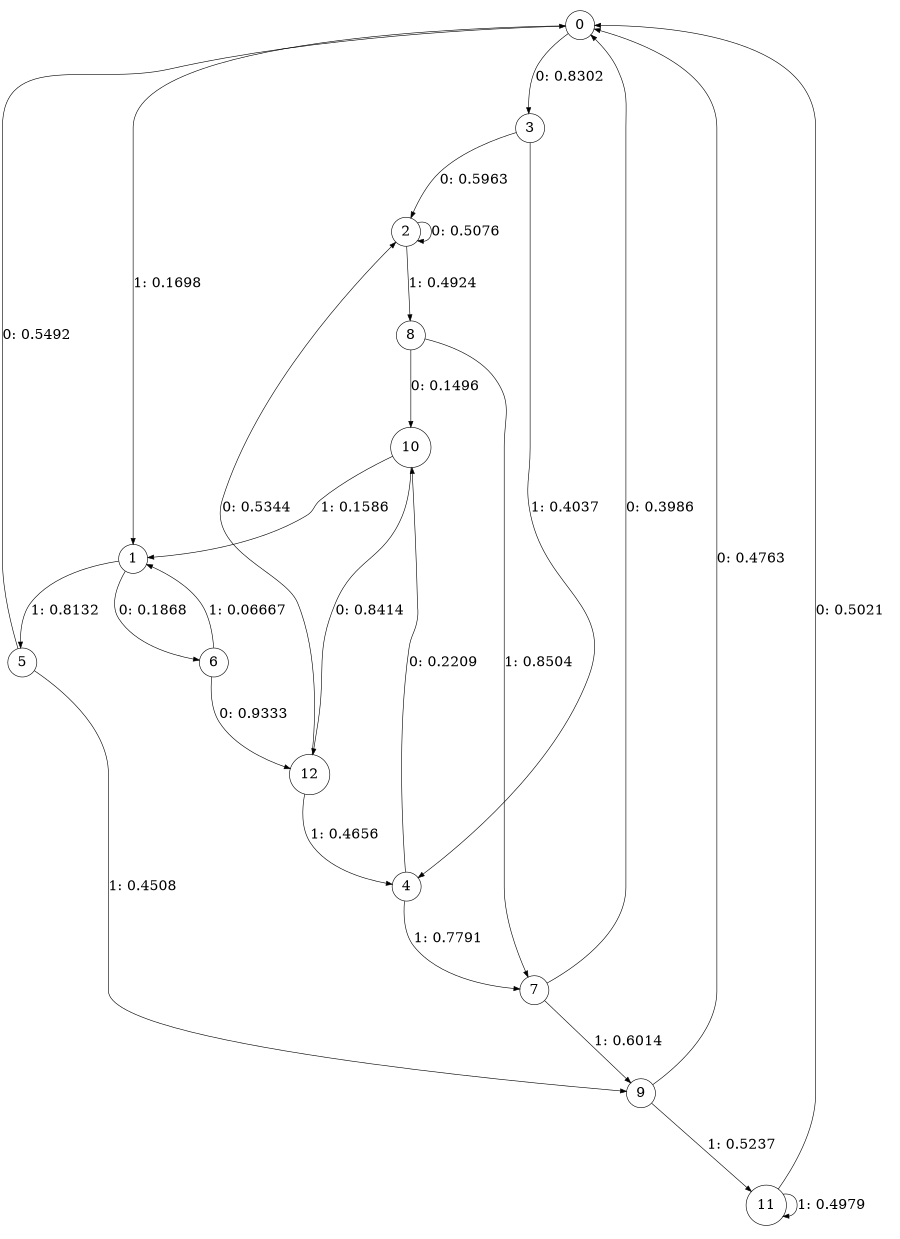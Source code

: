 digraph "ch22faceL4" {
size = "6,8.5";
ratio = "fill";
node [shape = circle];
node [fontsize = 24];
edge [fontsize = 24];
0 -> 3 [label = "0: 0.8302   "];
0 -> 1 [label = "1: 0.1698   "];
1 -> 6 [label = "0: 0.1868   "];
1 -> 5 [label = "1: 0.8132   "];
2 -> 2 [label = "0: 0.5076   "];
2 -> 8 [label = "1: 0.4924   "];
3 -> 2 [label = "0: 0.5963   "];
3 -> 4 [label = "1: 0.4037   "];
4 -> 10 [label = "0: 0.2209   "];
4 -> 7 [label = "1: 0.7791   "];
5 -> 0 [label = "0: 0.5492   "];
5 -> 9 [label = "1: 0.4508   "];
6 -> 12 [label = "0: 0.9333   "];
6 -> 1 [label = "1: 0.06667  "];
7 -> 0 [label = "0: 0.3986   "];
7 -> 9 [label = "1: 0.6014   "];
8 -> 10 [label = "0: 0.1496   "];
8 -> 7 [label = "1: 0.8504   "];
9 -> 0 [label = "0: 0.4763   "];
9 -> 11 [label = "1: 0.5237   "];
10 -> 12 [label = "0: 0.8414   "];
10 -> 1 [label = "1: 0.1586   "];
11 -> 0 [label = "0: 0.5021   "];
11 -> 11 [label = "1: 0.4979   "];
12 -> 2 [label = "0: 0.5344   "];
12 -> 4 [label = "1: 0.4656   "];
}